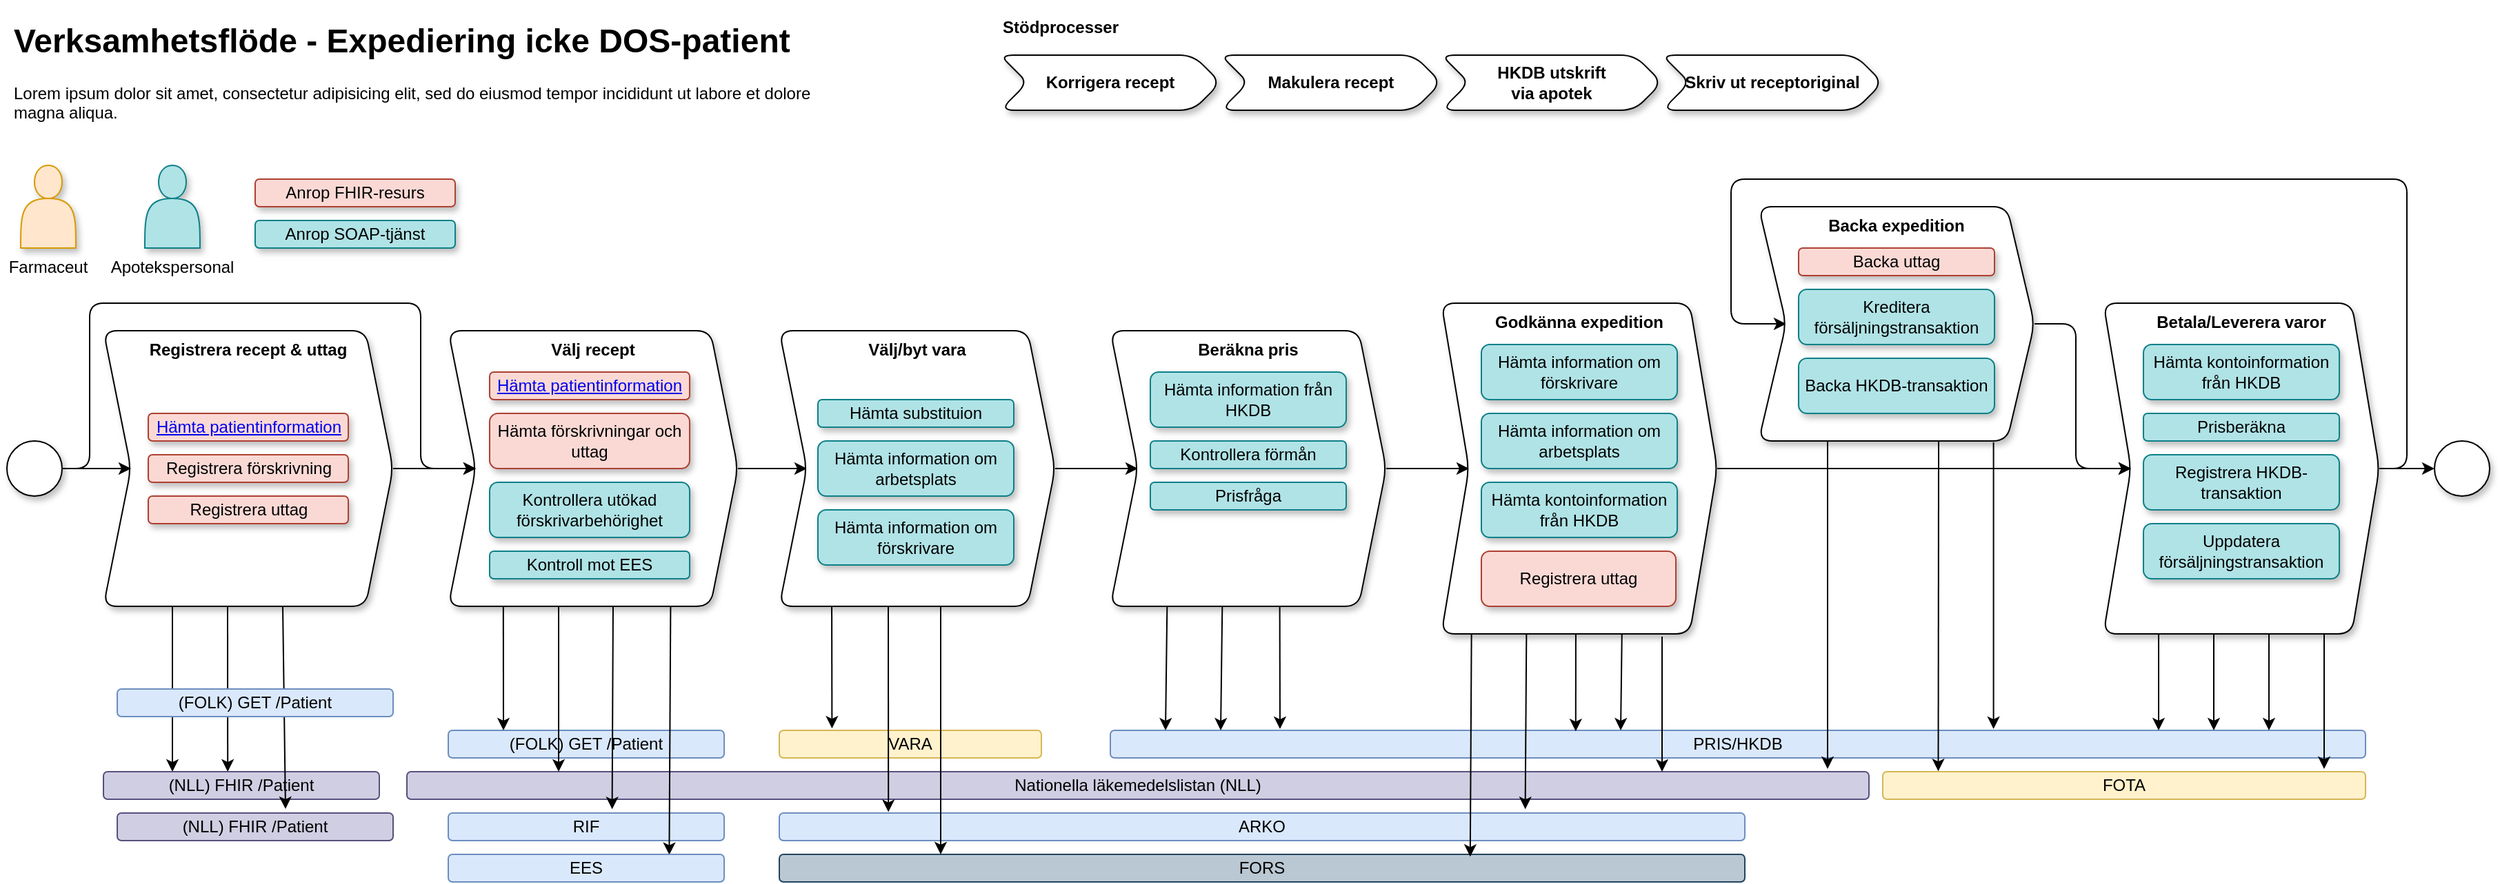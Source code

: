 <mxfile version="13.8.5" type="github">
  <diagram id="enVK-TMlwwV190GGYCbN" name="Page-1">
    <mxGraphModel dx="1886" dy="2039" grid="1" gridSize="10" guides="1" tooltips="1" connect="1" arrows="1" fold="1" page="1" pageScale="1" pageWidth="850" pageHeight="1100" math="0" shadow="0">
      <root>
        <mxCell id="0" />
        <mxCell id="1" parent="0" />
        <mxCell id="BHcxovkAHU87ofvAvEho-1" value="Farmaceut" style="shape=actor;whiteSpace=wrap;html=1;rounded=1;shadow=1;labelPosition=center;verticalLabelPosition=bottom;align=center;verticalAlign=top;fillColor=#ffe6cc;strokeColor=#d79b00;" vertex="1" parent="1">
          <mxGeometry x="10" y="-980" width="40" height="60" as="geometry" />
        </mxCell>
        <mxCell id="BHcxovkAHU87ofvAvEho-2" value="FORS" style="whiteSpace=wrap;html=1;fillColor=#bac8d3;strokeColor=#23445d;rounded=1;" vertex="1" parent="1">
          <mxGeometry x="560" y="-480" width="700" height="20" as="geometry" />
        </mxCell>
        <mxCell id="BHcxovkAHU87ofvAvEho-3" style="edgeStyle=orthogonalEdgeStyle;rounded=0;orthogonalLoop=1;jettySize=auto;html=1;exitX=1;exitY=0.5;exitDx=0;exitDy=0;" edge="1" parent="1" source="BHcxovkAHU87ofvAvEho-28" target="BHcxovkAHU87ofvAvEho-35">
          <mxGeometry relative="1" as="geometry">
            <mxPoint x="280" y="-830" as="sourcePoint" />
          </mxGeometry>
        </mxCell>
        <mxCell id="BHcxovkAHU87ofvAvEho-4" value="VARA" style="whiteSpace=wrap;html=1;fillColor=#fff2cc;strokeColor=#d6b656;rounded=1;" vertex="1" parent="1">
          <mxGeometry x="560" y="-570" width="190" height="20" as="geometry" />
        </mxCell>
        <mxCell id="BHcxovkAHU87ofvAvEho-5" value="ARKO" style="whiteSpace=wrap;html=1;fillColor=#dae8fc;strokeColor=#6c8ebf;rounded=1;" vertex="1" parent="1">
          <mxGeometry x="560" y="-510" width="700" height="20" as="geometry" />
        </mxCell>
        <mxCell id="BHcxovkAHU87ofvAvEho-6" value="Nationella läkemedelslistan (NLL)" style="whiteSpace=wrap;html=1;fillColor=#d0cee2;strokeColor=#56517e;rounded=1;" vertex="1" parent="1">
          <mxGeometry x="290" y="-540" width="1060" height="20" as="geometry" />
        </mxCell>
        <mxCell id="BHcxovkAHU87ofvAvEho-7" value="PRIS/HKDB" style="whiteSpace=wrap;html=1;fillColor=#dae8fc;strokeColor=#6c8ebf;rounded=1;" vertex="1" parent="1">
          <mxGeometry x="800" y="-570" width="910" height="20" as="geometry" />
        </mxCell>
        <mxCell id="BHcxovkAHU87ofvAvEho-8" value="RIF" style="whiteSpace=wrap;html=1;fillColor=#dae8fc;strokeColor=#6c8ebf;rounded=1;" vertex="1" parent="1">
          <mxGeometry x="320" y="-510" width="200" height="20" as="geometry" />
        </mxCell>
        <mxCell id="BHcxovkAHU87ofvAvEho-9" value="Apotekspersonal" style="shape=actor;whiteSpace=wrap;html=1;rounded=1;shadow=1;labelPosition=center;verticalLabelPosition=bottom;align=center;verticalAlign=top;fillColor=#b0e3e6;strokeColor=#0e8088;" vertex="1" parent="1">
          <mxGeometry x="100" y="-980" width="40" height="60" as="geometry" />
        </mxCell>
        <UserObject label="(FOLK) GET /Patient" tooltip="Folkbokförda personer (FOLK)" id="BHcxovkAHU87ofvAvEho-10">
          <mxCell style="whiteSpace=wrap;html=1;fillColor=#dae8fc;strokeColor=#6c8ebf;rounded=1;" vertex="1" parent="1">
            <mxGeometry x="320" y="-570" width="200" height="20" as="geometry" />
          </mxCell>
        </UserObject>
        <mxCell id="BHcxovkAHU87ofvAvEho-11" value="" style="endArrow=classic;html=1;exitX=0.25;exitY=1;exitDx=0;exitDy=0;horizontal=0;labelPosition=right;verticalLabelPosition=middle;align=left;verticalAlign=middle;" edge="1" parent="1">
          <mxGeometry x="0.938" relative="1" as="geometry">
            <mxPoint x="400" y="-770" as="sourcePoint" />
            <mxPoint x="400" y="-540" as="targetPoint" />
            <mxPoint as="offset" />
          </mxGeometry>
        </mxCell>
        <mxCell id="BHcxovkAHU87ofvAvEho-12" value="" style="endArrow=classic;html=1;exitX=0.5;exitY=1;exitDx=0;exitDy=0;horizontal=0;align=left;labelPosition=right;verticalLabelPosition=middle;verticalAlign=middle;entryX=0.594;entryY=-0.14;entryDx=0;entryDy=0;entryPerimeter=0;" edge="1" parent="1" target="BHcxovkAHU87ofvAvEho-8">
          <mxGeometry x="0.8" relative="1" as="geometry">
            <mxPoint x="440" y="-770" as="sourcePoint" />
            <mxPoint x="438" y="-570" as="targetPoint" />
            <mxPoint as="offset" />
          </mxGeometry>
        </mxCell>
        <mxCell id="BHcxovkAHU87ofvAvEho-13" value="" style="endArrow=classic;html=1;entryX=0.113;entryY=-0.036;entryDx=0;entryDy=0;entryPerimeter=0;" edge="1" parent="1" target="BHcxovkAHU87ofvAvEho-5">
          <mxGeometry relative="1" as="geometry">
            <mxPoint x="639" y="-680" as="sourcePoint" />
            <mxPoint x="638" y="-410" as="targetPoint" />
          </mxGeometry>
        </mxCell>
        <mxCell id="BHcxovkAHU87ofvAvEho-14" value="" style="endArrow=classic;html=1;horizontal=0;" edge="1" parent="1">
          <mxGeometry x="0.611" y="-1" relative="1" as="geometry">
            <mxPoint x="677" y="-680" as="sourcePoint" />
            <mxPoint x="677" y="-480" as="targetPoint" />
            <mxPoint as="offset" />
          </mxGeometry>
        </mxCell>
        <mxCell id="BHcxovkAHU87ofvAvEho-15" value="" style="endArrow=classic;html=1;exitX=0.5;exitY=1;exitDx=0;exitDy=0;" edge="1" parent="1">
          <mxGeometry relative="1" as="geometry">
            <mxPoint x="842.58" y="-770" as="sourcePoint" />
            <mxPoint x="840" y="-570" as="targetPoint" />
          </mxGeometry>
        </mxCell>
        <mxCell id="BHcxovkAHU87ofvAvEho-16" value="" style="endArrow=classic;html=1;exitX=0.5;exitY=1;exitDx=0;exitDy=0;" edge="1" parent="1">
          <mxGeometry relative="1" as="geometry">
            <mxPoint x="882.58" y="-770" as="sourcePoint" />
            <mxPoint x="880" y="-570" as="targetPoint" />
          </mxGeometry>
        </mxCell>
        <mxCell id="BHcxovkAHU87ofvAvEho-17" value="" style="endArrow=classic;html=1;exitX=0.5;exitY=1;exitDx=0;exitDy=0;" edge="1" parent="1">
          <mxGeometry relative="1" as="geometry">
            <mxPoint x="922.57" y="-770" as="sourcePoint" />
            <mxPoint x="923" y="-571" as="targetPoint" />
          </mxGeometry>
        </mxCell>
        <mxCell id="BHcxovkAHU87ofvAvEho-18" value="" style="endArrow=classic;html=1;exitX=0.5;exitY=1;exitDx=0;exitDy=0;entryX=0.687;entryY=0.084;entryDx=0;entryDy=0;entryPerimeter=0;" edge="1" parent="1">
          <mxGeometry relative="1" as="geometry">
            <mxPoint x="1062.58" y="-770" as="sourcePoint" />
            <mxPoint x="1060.9" y="-478.32" as="targetPoint" />
          </mxGeometry>
        </mxCell>
        <mxCell id="BHcxovkAHU87ofvAvEho-19" value="" style="endArrow=classic;html=1;exitX=0.5;exitY=1;exitDx=0;exitDy=0;entryX=0.744;entryY=-0.14;entryDx=0;entryDy=0;entryPerimeter=0;" edge="1" parent="1">
          <mxGeometry relative="1" as="geometry">
            <mxPoint x="1102.58" y="-770" as="sourcePoint" />
            <mxPoint x="1100.8" y="-512.8" as="targetPoint" />
          </mxGeometry>
        </mxCell>
        <mxCell id="BHcxovkAHU87ofvAvEho-20" value="" style="endArrow=classic;html=1;exitX=0.5;exitY=1;exitDx=0;exitDy=0;entryX=0.69;entryY=0.033;entryDx=0;entryDy=0;entryPerimeter=0;" edge="1" parent="1">
          <mxGeometry relative="1" as="geometry">
            <mxPoint x="1137.57" y="-770" as="sourcePoint" />
            <mxPoint x="1137.4" y="-569.34" as="targetPoint" />
          </mxGeometry>
        </mxCell>
        <mxCell id="BHcxovkAHU87ofvAvEho-21" value="" style="endArrow=classic;html=1;exitX=0.5;exitY=1;exitDx=0;exitDy=0;" edge="1" parent="1">
          <mxGeometry relative="1" as="geometry">
            <mxPoint x="1172.57" y="-770" as="sourcePoint" />
            <mxPoint x="1170" y="-570" as="targetPoint" />
          </mxGeometry>
        </mxCell>
        <mxCell id="BHcxovkAHU87ofvAvEho-22" value="" style="endArrow=classic;html=1;" edge="1" parent="1">
          <mxGeometry relative="1" as="geometry">
            <mxPoint x="1200" y="-638" as="sourcePoint" />
            <mxPoint x="1200" y="-540" as="targetPoint" />
          </mxGeometry>
        </mxCell>
        <mxCell id="BHcxovkAHU87ofvAvEho-23" style="edgeStyle=orthogonalEdgeStyle;rounded=1;sketch=0;orthogonalLoop=1;jettySize=auto;html=1;exitX=1;exitY=0.5;exitDx=0;exitDy=0;entryX=0;entryY=0.5;entryDx=0;entryDy=0;endArrow=classic;endFill=1;strokeColor=#000000;fontSize=12;align=center;" edge="1" parent="1" source="BHcxovkAHU87ofvAvEho-24" target="BHcxovkAHU87ofvAvEho-65">
          <mxGeometry relative="1" as="geometry">
            <Array as="points">
              <mxPoint x="1740" y="-760" />
              <mxPoint x="1740" y="-970" />
              <mxPoint x="1250" y="-970" />
              <mxPoint x="1250" y="-865" />
            </Array>
          </mxGeometry>
        </mxCell>
        <mxCell id="BHcxovkAHU87ofvAvEho-24" value="Betala/Leverera varor" style="shape=step;perimeter=stepPerimeter;whiteSpace=wrap;html=1;fixedSize=1;rounded=1;shadow=1;fontStyle=1;verticalAlign=top;" vertex="1" parent="1">
          <mxGeometry x="1520" y="-880" width="200" height="240" as="geometry" />
        </mxCell>
        <mxCell id="BHcxovkAHU87ofvAvEho-25" value="Korrigera recept" style="shape=step;perimeter=stepPerimeter;whiteSpace=wrap;html=1;fixedSize=1;rounded=1;shadow=1;fontStyle=1" vertex="1" parent="1">
          <mxGeometry x="720" y="-1060" width="160" height="40" as="geometry" />
        </mxCell>
        <mxCell id="BHcxovkAHU87ofvAvEho-26" value="" style="endArrow=classic;html=1;strokeColor=#000000;exitX=1;exitY=0.5;exitDx=0;exitDy=0;entryX=0;entryY=0.5;entryDx=0;entryDy=0;" edge="1" parent="1" source="BHcxovkAHU87ofvAvEho-35" target="BHcxovkAHU87ofvAvEho-40">
          <mxGeometry width="50" height="50" relative="1" as="geometry">
            <mxPoint x="610" y="-580" as="sourcePoint" />
            <mxPoint x="660" y="-630" as="targetPoint" />
          </mxGeometry>
        </mxCell>
        <mxCell id="BHcxovkAHU87ofvAvEho-27" value="" style="endArrow=classic;html=1;exitX=0.5;exitY=1;exitDx=0;exitDy=0;entryX=0.801;entryY=0.016;entryDx=0;entryDy=0;entryPerimeter=0;horizontal=0;align=left;labelPosition=right;verticalLabelPosition=middle;verticalAlign=middle;" edge="1" parent="1" target="BHcxovkAHU87ofvAvEho-33">
          <mxGeometry x="0.727" relative="1" as="geometry">
            <mxPoint x="481.79" y="-769" as="sourcePoint" />
            <mxPoint x="480" y="-410" as="targetPoint" />
            <mxPoint as="offset" />
          </mxGeometry>
        </mxCell>
        <mxCell id="BHcxovkAHU87ofvAvEho-28" value="Välj recept" style="shape=step;perimeter=stepPerimeter;whiteSpace=wrap;html=1;fixedSize=1;rounded=1;shadow=1;fontStyle=1;horizontal=1;verticalAlign=top;" vertex="1" parent="1">
          <mxGeometry x="320" y="-860" width="210" height="200" as="geometry" />
        </mxCell>
        <mxCell id="BHcxovkAHU87ofvAvEho-29" value="&lt;a href=&quot;null&quot;&gt;Hämta patientinformation&lt;/a&gt;" style="rounded=1;whiteSpace=wrap;html=1;shadow=1;fontSize=12;fillColor=#fad9d5;strokeColor=#ae4132;" vertex="1" parent="1">
          <mxGeometry x="350" y="-830" width="145" height="20" as="geometry" />
        </mxCell>
        <mxCell id="BHcxovkAHU87ofvAvEho-30" value="Hämta förskrivningar och uttag" style="rounded=1;whiteSpace=wrap;html=1;shadow=1;fontSize=12;fillColor=#fad9d5;strokeColor=#ae4132;" vertex="1" parent="1">
          <mxGeometry x="350" y="-800" width="145" height="40" as="geometry" />
        </mxCell>
        <mxCell id="BHcxovkAHU87ofvAvEho-31" value="Kontrollera utökad förskrivarbehörighet" style="rounded=1;whiteSpace=wrap;html=1;shadow=1;fillColor=#b0e3e6;strokeColor=#0e8088;" vertex="1" parent="1">
          <mxGeometry x="350" y="-750" width="145" height="40" as="geometry" />
        </mxCell>
        <mxCell id="BHcxovkAHU87ofvAvEho-32" value="Kontroll mot EES" style="rounded=1;whiteSpace=wrap;html=1;shadow=1;fillColor=#b0e3e6;strokeColor=#0e8088;" vertex="1" parent="1">
          <mxGeometry x="350" y="-700" width="145" height="20" as="geometry" />
        </mxCell>
        <mxCell id="BHcxovkAHU87ofvAvEho-33" value="EES" style="whiteSpace=wrap;html=1;fillColor=#dae8fc;strokeColor=#6c8ebf;rounded=1;" vertex="1" parent="1">
          <mxGeometry x="320" y="-480" width="200" height="20" as="geometry" />
        </mxCell>
        <mxCell id="BHcxovkAHU87ofvAvEho-34" value="" style="endArrow=classic;html=1;entryX=0.201;entryY=-0.071;entryDx=0;entryDy=0;entryPerimeter=0;" edge="1" parent="1" target="BHcxovkAHU87ofvAvEho-4">
          <mxGeometry relative="1" as="geometry">
            <mxPoint x="598" y="-680" as="sourcePoint" />
            <mxPoint x="597" y="-570" as="targetPoint" />
          </mxGeometry>
        </mxCell>
        <mxCell id="BHcxovkAHU87ofvAvEho-35" value="Välj/byt vara" style="shape=step;perimeter=stepPerimeter;whiteSpace=wrap;html=1;fixedSize=1;rounded=1;shadow=1;fontStyle=1;verticalAlign=top;" vertex="1" parent="1">
          <mxGeometry x="560" y="-860" width="200" height="200" as="geometry" />
        </mxCell>
        <mxCell id="BHcxovkAHU87ofvAvEho-36" value="Hämta substituion" style="rounded=1;whiteSpace=wrap;html=1;shadow=1;fontSize=12;fillColor=#b0e3e6;strokeColor=#0e8088;" vertex="1" parent="1">
          <mxGeometry x="588" y="-810" width="142" height="20" as="geometry" />
        </mxCell>
        <mxCell id="BHcxovkAHU87ofvAvEho-37" value="Hämta information om arbetsplats" style="rounded=1;whiteSpace=wrap;html=1;shadow=1;fillColor=#b0e3e6;strokeColor=#0e8088;" vertex="1" parent="1">
          <mxGeometry x="588" y="-780" width="142" height="40" as="geometry" />
        </mxCell>
        <mxCell id="BHcxovkAHU87ofvAvEho-38" value="Hämta information om förskrivare" style="rounded=1;whiteSpace=wrap;html=1;shadow=1;fillColor=#b0e3e6;strokeColor=#0e8088;" vertex="1" parent="1">
          <mxGeometry x="588" y="-730" width="142" height="40" as="geometry" />
        </mxCell>
        <mxCell id="BHcxovkAHU87ofvAvEho-39" style="edgeStyle=orthogonalEdgeStyle;rounded=0;sketch=0;orthogonalLoop=1;jettySize=auto;html=1;exitX=1;exitY=0.5;exitDx=0;exitDy=0;endArrow=classic;endFill=1;strokeColor=#000000;fontSize=12;align=center;" edge="1" parent="1" source="BHcxovkAHU87ofvAvEho-40" target="BHcxovkAHU87ofvAvEho-45">
          <mxGeometry relative="1" as="geometry" />
        </mxCell>
        <mxCell id="BHcxovkAHU87ofvAvEho-40" value="Beräkna pris" style="shape=step;perimeter=stepPerimeter;whiteSpace=wrap;html=1;fixedSize=1;rounded=1;shadow=1;fontStyle=1;horizontal=1;verticalAlign=top;" vertex="1" parent="1">
          <mxGeometry x="800" y="-860" width="200" height="200" as="geometry" />
        </mxCell>
        <mxCell id="BHcxovkAHU87ofvAvEho-41" value="Hämta information från HKDB" style="rounded=1;whiteSpace=wrap;html=1;shadow=1;fillColor=#b0e3e6;strokeColor=#0e8088;" vertex="1" parent="1">
          <mxGeometry x="829" y="-830" width="142" height="40" as="geometry" />
        </mxCell>
        <mxCell id="BHcxovkAHU87ofvAvEho-42" value="Kontrollera förmån" style="rounded=1;whiteSpace=wrap;html=1;shadow=1;fillColor=#b0e3e6;strokeColor=#0e8088;" vertex="1" parent="1">
          <mxGeometry x="829" y="-780" width="142" height="20" as="geometry" />
        </mxCell>
        <mxCell id="BHcxovkAHU87ofvAvEho-43" value="Prisfråga" style="rounded=1;whiteSpace=wrap;html=1;shadow=1;fillColor=#b0e3e6;strokeColor=#0e8088;" vertex="1" parent="1">
          <mxGeometry x="829" y="-750" width="142" height="20" as="geometry" />
        </mxCell>
        <mxCell id="BHcxovkAHU87ofvAvEho-44" style="edgeStyle=orthogonalEdgeStyle;rounded=0;sketch=0;orthogonalLoop=1;jettySize=auto;html=1;exitX=1;exitY=0.5;exitDx=0;exitDy=0;entryX=0;entryY=0.5;entryDx=0;entryDy=0;endArrow=classic;endFill=1;strokeColor=#000000;fontSize=12;align=center;" edge="1" parent="1" source="BHcxovkAHU87ofvAvEho-45" target="BHcxovkAHU87ofvAvEho-24">
          <mxGeometry relative="1" as="geometry">
            <mxPoint x="1480.0" y="-760.0" as="sourcePoint" />
          </mxGeometry>
        </mxCell>
        <mxCell id="BHcxovkAHU87ofvAvEho-45" value="Godkänna expedition" style="shape=step;perimeter=stepPerimeter;whiteSpace=wrap;html=1;fixedSize=1;rounded=1;shadow=1;fontStyle=1;verticalAlign=top;" vertex="1" parent="1">
          <mxGeometry x="1040" y="-880" width="200" height="240" as="geometry" />
        </mxCell>
        <mxCell id="BHcxovkAHU87ofvAvEho-46" value="Hämta information om förskrivare" style="rounded=1;whiteSpace=wrap;html=1;shadow=1;fillColor=#b0e3e6;strokeColor=#0e8088;" vertex="1" parent="1">
          <mxGeometry x="1069" y="-850" width="142" height="40" as="geometry" />
        </mxCell>
        <mxCell id="BHcxovkAHU87ofvAvEho-47" value="Hämta information om arbetsplats" style="rounded=1;whiteSpace=wrap;html=1;shadow=1;fillColor=#b0e3e6;strokeColor=#0e8088;" vertex="1" parent="1">
          <mxGeometry x="1069" y="-800" width="142" height="40" as="geometry" />
        </mxCell>
        <mxCell id="BHcxovkAHU87ofvAvEho-48" value="Hämta kontoinformation från HKDB" style="rounded=1;whiteSpace=wrap;html=1;shadow=1;fillColor=#b0e3e6;strokeColor=#0e8088;" vertex="1" parent="1">
          <mxGeometry x="1069" y="-750" width="142" height="40" as="geometry" />
        </mxCell>
        <mxCell id="BHcxovkAHU87ofvAvEho-49" value="Registrera uttag" style="rounded=1;whiteSpace=wrap;html=1;shadow=1;fontSize=12;fillColor=#fad9d5;strokeColor=#ae4132;" vertex="1" parent="1">
          <mxGeometry x="1069" y="-700" width="141" height="40" as="geometry" />
        </mxCell>
        <mxCell id="BHcxovkAHU87ofvAvEho-50" value="Hämta kontoinformation från HKDB" style="rounded=1;whiteSpace=wrap;html=1;shadow=1;fillColor=#b0e3e6;strokeColor=#0e8088;" vertex="1" parent="1">
          <mxGeometry x="1549" y="-850" width="142" height="40" as="geometry" />
        </mxCell>
        <mxCell id="BHcxovkAHU87ofvAvEho-51" value="Prisberäkna" style="rounded=1;whiteSpace=wrap;html=1;shadow=1;fillColor=#b0e3e6;strokeColor=#0e8088;" vertex="1" parent="1">
          <mxGeometry x="1549" y="-800" width="142" height="20" as="geometry" />
        </mxCell>
        <mxCell id="BHcxovkAHU87ofvAvEho-52" value="Registrera HKDB-transaktion" style="rounded=1;whiteSpace=wrap;html=1;shadow=1;fillColor=#b0e3e6;strokeColor=#0e8088;" vertex="1" parent="1">
          <mxGeometry x="1549" y="-770" width="142" height="40" as="geometry" />
        </mxCell>
        <mxCell id="BHcxovkAHU87ofvAvEho-53" value="Uppdatera försäljningstransaktion" style="rounded=1;whiteSpace=wrap;html=1;shadow=1;fillColor=#b0e3e6;strokeColor=#0e8088;" vertex="1" parent="1">
          <mxGeometry x="1549" y="-720" width="142" height="40" as="geometry" />
        </mxCell>
        <mxCell id="BHcxovkAHU87ofvAvEho-54" value="" style="endArrow=classic;html=1;" edge="1" parent="1">
          <mxGeometry relative="1" as="geometry">
            <mxPoint x="1560" y="-640" as="sourcePoint" />
            <mxPoint x="1560" y="-570" as="targetPoint" />
          </mxGeometry>
        </mxCell>
        <mxCell id="BHcxovkAHU87ofvAvEho-55" value="" style="endArrow=classic;html=1;" edge="1" parent="1">
          <mxGeometry relative="1" as="geometry">
            <mxPoint x="1600" y="-640" as="sourcePoint" />
            <mxPoint x="1600" y="-570" as="targetPoint" />
          </mxGeometry>
        </mxCell>
        <mxCell id="BHcxovkAHU87ofvAvEho-56" value="" style="endArrow=classic;html=1;" edge="1" parent="1">
          <mxGeometry relative="1" as="geometry">
            <mxPoint x="1640" y="-640" as="sourcePoint" />
            <mxPoint x="1640" y="-570" as="targetPoint" />
          </mxGeometry>
        </mxCell>
        <mxCell id="BHcxovkAHU87ofvAvEho-57" value="FOTA" style="whiteSpace=wrap;html=1;fillColor=#fff2cc;strokeColor=#d6b656;rounded=1;" vertex="1" parent="1">
          <mxGeometry x="1360" y="-540" width="350" height="20" as="geometry" />
        </mxCell>
        <mxCell id="BHcxovkAHU87ofvAvEho-58" value="" style="endArrow=classic;html=1;" edge="1" parent="1">
          <mxGeometry relative="1" as="geometry">
            <mxPoint x="1680" y="-640" as="sourcePoint" />
            <mxPoint x="1680" y="-542" as="targetPoint" />
          </mxGeometry>
        </mxCell>
        <mxCell id="BHcxovkAHU87ofvAvEho-59" value="Makulera recept" style="shape=step;perimeter=stepPerimeter;whiteSpace=wrap;html=1;fixedSize=1;rounded=1;shadow=1;fontStyle=1" vertex="1" parent="1">
          <mxGeometry x="880" y="-1060" width="160" height="40" as="geometry" />
        </mxCell>
        <mxCell id="BHcxovkAHU87ofvAvEho-60" value="&lt;div&gt;HKDB utskrift&lt;/div&gt;&lt;div&gt; via apotek&lt;/div&gt;" style="shape=step;perimeter=stepPerimeter;whiteSpace=wrap;html=1;fixedSize=1;rounded=1;shadow=1;fontStyle=1" vertex="1" parent="1">
          <mxGeometry x="1040" y="-1060" width="160" height="40" as="geometry" />
        </mxCell>
        <mxCell id="BHcxovkAHU87ofvAvEho-61" value="" style="ellipse;whiteSpace=wrap;html=1;aspect=fixed;rounded=1;shadow=1;fontSize=12;" vertex="1" parent="1">
          <mxGeometry x="1760" y="-780" width="40" height="40" as="geometry" />
        </mxCell>
        <mxCell id="BHcxovkAHU87ofvAvEho-62" value="" style="endArrow=classic;html=1;strokeColor=#000000;fontSize=12;align=center;entryX=0;entryY=0.5;entryDx=0;entryDy=0;exitX=1;exitY=0.5;exitDx=0;exitDy=0;" edge="1" parent="1" source="BHcxovkAHU87ofvAvEho-24" target="BHcxovkAHU87ofvAvEho-61">
          <mxGeometry width="50" height="50" relative="1" as="geometry">
            <mxPoint x="1630" y="-570" as="sourcePoint" />
            <mxPoint x="1680" y="-620" as="targetPoint" />
          </mxGeometry>
        </mxCell>
        <mxCell id="BHcxovkAHU87ofvAvEho-63" value="Anrop FHIR-resurs" style="rounded=1;whiteSpace=wrap;html=1;shadow=1;fontSize=12;fillColor=#fad9d5;strokeColor=#ae4132;" vertex="1" parent="1">
          <mxGeometry x="180" y="-970" width="145" height="20" as="geometry" />
        </mxCell>
        <mxCell id="BHcxovkAHU87ofvAvEho-64" value="Anrop SOAP-tjänst" style="rounded=1;whiteSpace=wrap;html=1;shadow=1;fontSize=12;fillColor=#b0e3e6;strokeColor=#0e8088;" vertex="1" parent="1">
          <mxGeometry x="180" y="-940" width="145" height="20" as="geometry" />
        </mxCell>
        <mxCell id="BHcxovkAHU87ofvAvEho-65" value="Backa expedition" style="shape=step;perimeter=stepPerimeter;whiteSpace=wrap;html=1;fixedSize=1;rounded=1;shadow=1;fontStyle=1;verticalAlign=top;" vertex="1" parent="1">
          <mxGeometry x="1270" y="-950" width="200" height="170" as="geometry" />
        </mxCell>
        <mxCell id="BHcxovkAHU87ofvAvEho-66" value="Kreditera försäljningstransaktion" style="rounded=1;whiteSpace=wrap;html=1;shadow=1;fillColor=#b0e3e6;strokeColor=#0e8088;" vertex="1" parent="1">
          <mxGeometry x="1299" y="-890" width="142" height="40" as="geometry" />
        </mxCell>
        <mxCell id="BHcxovkAHU87ofvAvEho-67" value="Backa HKDB-transaktion" style="rounded=1;whiteSpace=wrap;html=1;shadow=1;fillColor=#b0e3e6;strokeColor=#0e8088;" vertex="1" parent="1">
          <mxGeometry x="1299" y="-840" width="142" height="40" as="geometry" />
        </mxCell>
        <mxCell id="BHcxovkAHU87ofvAvEho-68" value="Backa uttag" style="rounded=1;whiteSpace=wrap;html=1;shadow=1;fillColor=#fad9d5;strokeColor=#ae4132;" vertex="1" parent="1">
          <mxGeometry x="1299" y="-920" width="142" height="20" as="geometry" />
        </mxCell>
        <mxCell id="BHcxovkAHU87ofvAvEho-69" value="" style="endArrow=classic;html=1;strokeColor=#000000;fontSize=12;align=center;exitX=1;exitY=0.5;exitDx=0;exitDy=0;" edge="1" parent="1" source="BHcxovkAHU87ofvAvEho-65">
          <mxGeometry width="50" height="50" relative="1" as="geometry">
            <mxPoint x="1270" y="-790" as="sourcePoint" />
            <mxPoint x="1540" y="-760" as="targetPoint" />
            <Array as="points">
              <mxPoint x="1500" y="-865" />
              <mxPoint x="1500" y="-760" />
            </Array>
          </mxGeometry>
        </mxCell>
        <mxCell id="BHcxovkAHU87ofvAvEho-70" value="" style="endArrow=classic;html=1;exitX=0.25;exitY=1;exitDx=0;exitDy=0;" edge="1" parent="1" source="BHcxovkAHU87ofvAvEho-65">
          <mxGeometry relative="1" as="geometry">
            <mxPoint x="1320" y="-640" as="sourcePoint" />
            <mxPoint x="1320" y="-542" as="targetPoint" />
          </mxGeometry>
        </mxCell>
        <mxCell id="BHcxovkAHU87ofvAvEho-71" value="" style="endArrow=classic;html=1;exitX=0.451;exitY=1.006;exitDx=0;exitDy=0;exitPerimeter=0;entryX=0.115;entryY=-0.019;entryDx=0;entryDy=0;entryPerimeter=0;" edge="1" parent="1" target="BHcxovkAHU87ofvAvEho-57">
          <mxGeometry relative="1" as="geometry">
            <mxPoint x="1400.51" y="-780.0" as="sourcePoint" />
            <mxPoint x="1400.31" y="-571.02" as="targetPoint" />
          </mxGeometry>
        </mxCell>
        <mxCell id="BHcxovkAHU87ofvAvEho-72" value="" style="endArrow=classic;html=1;" edge="1" parent="1">
          <mxGeometry relative="1" as="geometry">
            <mxPoint x="1440.31" y="-779.02" as="sourcePoint" />
            <mxPoint x="1440.31" y="-571.02" as="targetPoint" />
          </mxGeometry>
        </mxCell>
        <mxCell id="BHcxovkAHU87ofvAvEho-73" value="Skriv ut receptoriginal" style="shape=step;perimeter=stepPerimeter;whiteSpace=wrap;html=1;fixedSize=1;rounded=1;shadow=1;fontStyle=1" vertex="1" parent="1">
          <mxGeometry x="1200" y="-1060" width="160" height="40" as="geometry" />
        </mxCell>
        <mxCell id="BHcxovkAHU87ofvAvEho-74" value="&lt;h1&gt;Verksamhetsflöde - Expediering icke DOS-patient&lt;br&gt;&lt;/h1&gt;&lt;p&gt;Lorem ipsum dolor sit amet, consectetur adipisicing elit, sed do eiusmod tempor incididunt ut labore et dolore magna aliqua.&lt;/p&gt;" style="text;html=1;strokeColor=none;fillColor=none;spacing=5;spacingTop=-20;whiteSpace=wrap;overflow=hidden;rounded=0;shadow=1;fontSize=12;" vertex="1" parent="1">
          <mxGeometry y="-1090" width="600" height="120" as="geometry" />
        </mxCell>
        <mxCell id="BHcxovkAHU87ofvAvEho-75" value="&lt;b&gt;Stödprocesser&lt;/b&gt;" style="text;html=1;strokeColor=none;fillColor=none;align=left;verticalAlign=middle;whiteSpace=wrap;rounded=0;shadow=1;fontSize=12;" vertex="1" parent="1">
          <mxGeometry x="720" y="-1090" width="219" height="20" as="geometry" />
        </mxCell>
        <mxCell id="BHcxovkAHU87ofvAvEho-76" value="Registrera recept &amp;amp; uttag" style="shape=step;perimeter=stepPerimeter;whiteSpace=wrap;html=1;fixedSize=1;rounded=1;shadow=1;fontStyle=1;horizontal=1;verticalAlign=top;" vertex="1" parent="1">
          <mxGeometry x="70" y="-860" width="210" height="200" as="geometry" />
        </mxCell>
        <mxCell id="BHcxovkAHU87ofvAvEho-77" value="&lt;a href=&quot;null&quot;&gt;Hämta patientinformation&lt;/a&gt;" style="rounded=1;whiteSpace=wrap;html=1;shadow=1;fontSize=12;fillColor=#fad9d5;strokeColor=#ae4132;" vertex="1" parent="1">
          <mxGeometry x="102.5" y="-800" width="145" height="20" as="geometry" />
        </mxCell>
        <mxCell id="BHcxovkAHU87ofvAvEho-78" value="Registrera förskrivning" style="rounded=1;whiteSpace=wrap;html=1;shadow=1;fontSize=12;fillColor=#fad9d5;strokeColor=#ae4132;" vertex="1" parent="1">
          <mxGeometry x="102.5" y="-770" width="145" height="20" as="geometry" />
        </mxCell>
        <mxCell id="BHcxovkAHU87ofvAvEho-79" style="edgeStyle=orthogonalEdgeStyle;rounded=1;sketch=0;orthogonalLoop=1;jettySize=auto;html=1;exitX=1;exitY=0.5;exitDx=0;exitDy=0;endArrow=classic;endFill=1;strokeColor=#000000;fontSize=12;align=center;" edge="1" parent="1" source="BHcxovkAHU87ofvAvEho-80" target="BHcxovkAHU87ofvAvEho-28">
          <mxGeometry relative="1" as="geometry">
            <mxPoint x="280" y="-890" as="targetPoint" />
            <Array as="points">
              <mxPoint x="60" y="-760" />
              <mxPoint x="60" y="-880" />
              <mxPoint x="300" y="-880" />
              <mxPoint x="300" y="-760" />
            </Array>
          </mxGeometry>
        </mxCell>
        <mxCell id="BHcxovkAHU87ofvAvEho-80" value="" style="ellipse;whiteSpace=wrap;html=1;aspect=fixed;rounded=1;shadow=1;fontSize=12;" vertex="1" parent="1">
          <mxGeometry y="-780" width="40" height="40" as="geometry" />
        </mxCell>
        <mxCell id="BHcxovkAHU87ofvAvEho-81" value="" style="endArrow=classic;html=1;strokeColor=#000000;fontSize=12;align=center;exitX=1;exitY=0.5;exitDx=0;exitDy=0;" edge="1" parent="1" source="BHcxovkAHU87ofvAvEho-76" target="BHcxovkAHU87ofvAvEho-28">
          <mxGeometry width="50" height="50" relative="1" as="geometry">
            <mxPoint x="290" y="-745" as="sourcePoint" />
            <mxPoint x="340" y="-795" as="targetPoint" />
          </mxGeometry>
        </mxCell>
        <mxCell id="BHcxovkAHU87ofvAvEho-82" value="" style="endArrow=classic;html=1;strokeColor=#000000;fontSize=12;align=center;entryX=0;entryY=0.5;entryDx=0;entryDy=0;exitX=1;exitY=0.5;exitDx=0;exitDy=0;" edge="1" parent="1" source="BHcxovkAHU87ofvAvEho-80" target="BHcxovkAHU87ofvAvEho-76">
          <mxGeometry width="50" height="50" relative="1" as="geometry">
            <mxPoint x="-10" y="-670" as="sourcePoint" />
            <mxPoint x="40" y="-720" as="targetPoint" />
          </mxGeometry>
        </mxCell>
        <mxCell id="BHcxovkAHU87ofvAvEho-83" value="" style="endArrow=classic;html=1;exitX=0.19;exitY=1;exitDx=0;exitDy=0;horizontal=0;labelPosition=right;verticalLabelPosition=middle;align=left;verticalAlign=middle;exitPerimeter=0;" edge="1" parent="1" source="BHcxovkAHU87ofvAvEho-28">
          <mxGeometry x="0.938" relative="1" as="geometry">
            <mxPoint x="360" y="-800" as="sourcePoint" />
            <mxPoint x="360" y="-570" as="targetPoint" />
            <mxPoint as="offset" />
          </mxGeometry>
        </mxCell>
        <mxCell id="BHcxovkAHU87ofvAvEho-84" value="" style="endArrow=classic;html=1;exitX=0.19;exitY=1;exitDx=0;exitDy=0;horizontal=0;labelPosition=right;verticalLabelPosition=middle;align=left;verticalAlign=middle;exitPerimeter=0;entryX=0.25;entryY=0;entryDx=0;entryDy=0;" edge="1" parent="1" target="BHcxovkAHU87ofvAvEho-87">
          <mxGeometry x="0.938" relative="1" as="geometry">
            <mxPoint x="120" y="-660" as="sourcePoint" />
            <mxPoint x="120.1" y="-570" as="targetPoint" />
            <mxPoint as="offset" />
          </mxGeometry>
        </mxCell>
        <mxCell id="BHcxovkAHU87ofvAvEho-85" value="" style="endArrow=classic;html=1;horizontal=0;labelPosition=right;verticalLabelPosition=middle;align=left;verticalAlign=middle;" edge="1" parent="1">
          <mxGeometry x="0.938" relative="1" as="geometry">
            <mxPoint x="160" y="-660" as="sourcePoint" />
            <mxPoint x="160.1" y="-540" as="targetPoint" />
            <mxPoint as="offset" />
          </mxGeometry>
        </mxCell>
        <mxCell id="BHcxovkAHU87ofvAvEho-86" value="Registrera uttag" style="rounded=1;whiteSpace=wrap;html=1;shadow=1;fontSize=12;fillColor=#fad9d5;strokeColor=#ae4132;" vertex="1" parent="1">
          <mxGeometry x="102.5" y="-740" width="145" height="20" as="geometry" />
        </mxCell>
        <mxCell id="BHcxovkAHU87ofvAvEho-87" value="(NLL) FHIR /Patient" style="whiteSpace=wrap;html=1;fillColor=#d0cee2;strokeColor=#56517e;rounded=1;" vertex="1" parent="1">
          <mxGeometry x="70" y="-540" width="200" height="20" as="geometry" />
        </mxCell>
        <mxCell id="BHcxovkAHU87ofvAvEho-88" value="(NLL) FHIR /Patient" style="whiteSpace=wrap;html=1;fillColor=#d0cee2;strokeColor=#56517e;rounded=1;" vertex="1" parent="1">
          <mxGeometry x="80" y="-510" width="200" height="20" as="geometry" />
        </mxCell>
        <mxCell id="BHcxovkAHU87ofvAvEho-89" value="" style="endArrow=classic;html=1;horizontal=0;labelPosition=right;verticalLabelPosition=middle;align=left;verticalAlign=middle;entryX=0.61;entryY=-0.15;entryDx=0;entryDy=0;entryPerimeter=0;" edge="1" parent="1" target="BHcxovkAHU87ofvAvEho-88">
          <mxGeometry x="0.938" relative="1" as="geometry">
            <mxPoint x="200" y="-660" as="sourcePoint" />
            <mxPoint x="200.1" y="-540" as="targetPoint" />
            <mxPoint as="offset" />
          </mxGeometry>
        </mxCell>
        <UserObject label="(FOLK) GET /Patient" tooltip="Folkbokförda personer (FOLK)" id="BHcxovkAHU87ofvAvEho-90">
          <mxCell style="whiteSpace=wrap;html=1;fillColor=#dae8fc;strokeColor=#6c8ebf;rounded=1;" vertex="1" parent="1">
            <mxGeometry x="80" y="-600" width="200" height="20" as="geometry" />
          </mxCell>
        </UserObject>
      </root>
    </mxGraphModel>
  </diagram>
</mxfile>
